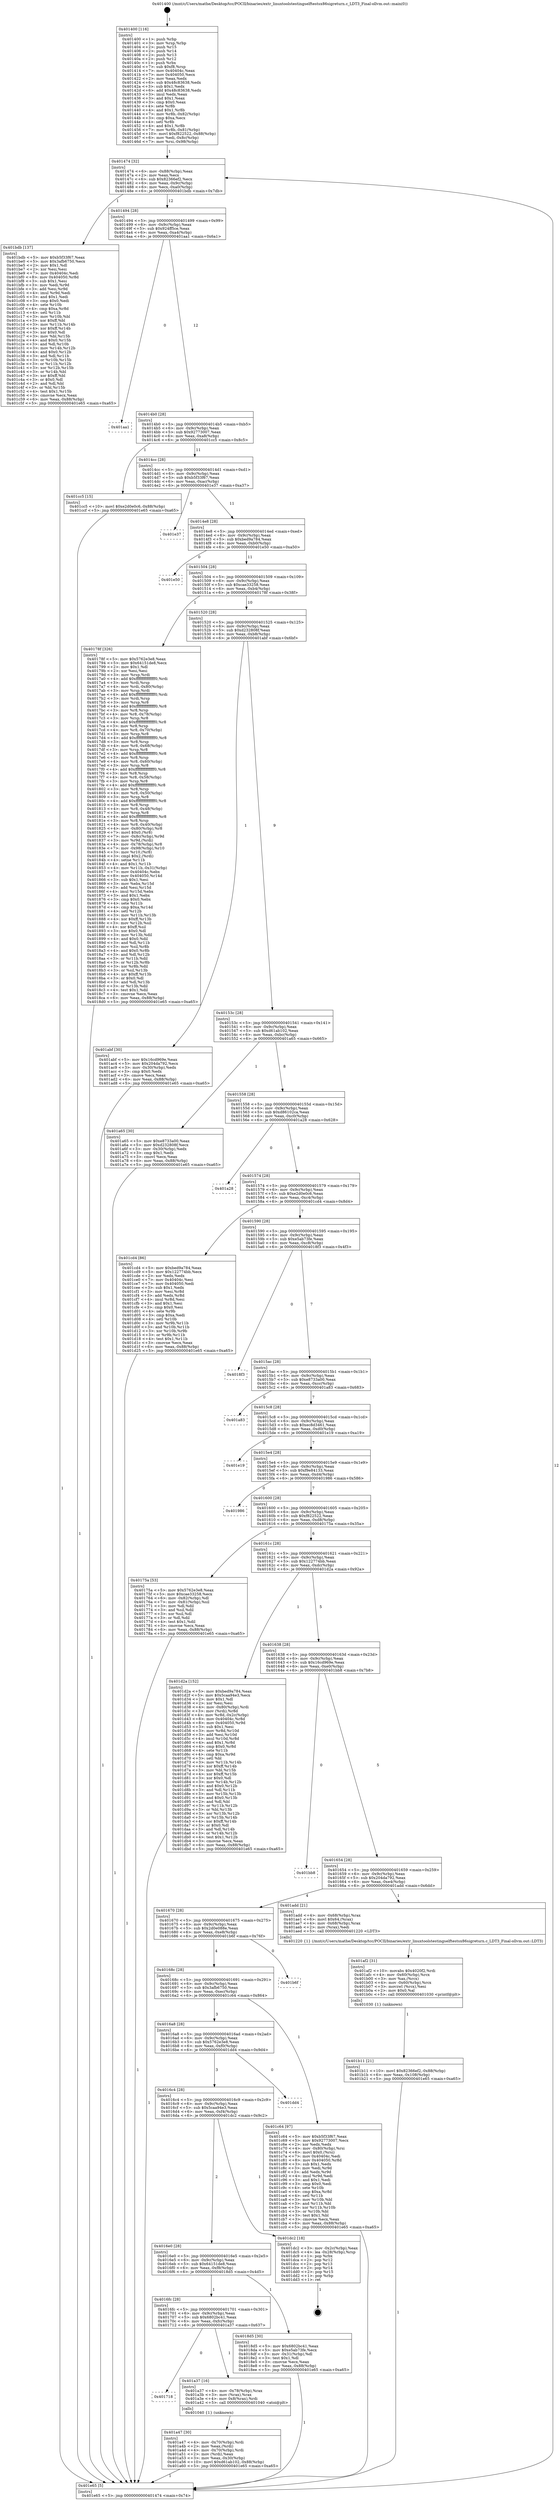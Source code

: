 digraph "0x401400" {
  label = "0x401400 (/mnt/c/Users/mathe/Desktop/tcc/POCII/binaries/extr_linuxtoolstestingselftestsx86sigreturn.c_LDT3_Final-ollvm.out::main(0))"
  labelloc = "t"
  node[shape=record]

  Entry [label="",width=0.3,height=0.3,shape=circle,fillcolor=black,style=filled]
  "0x401474" [label="{
     0x401474 [32]\l
     | [instrs]\l
     &nbsp;&nbsp;0x401474 \<+6\>: mov -0x88(%rbp),%eax\l
     &nbsp;&nbsp;0x40147a \<+2\>: mov %eax,%ecx\l
     &nbsp;&nbsp;0x40147c \<+6\>: sub $0x82366ef2,%ecx\l
     &nbsp;&nbsp;0x401482 \<+6\>: mov %eax,-0x9c(%rbp)\l
     &nbsp;&nbsp;0x401488 \<+6\>: mov %ecx,-0xa0(%rbp)\l
     &nbsp;&nbsp;0x40148e \<+6\>: je 0000000000401bdb \<main+0x7db\>\l
  }"]
  "0x401bdb" [label="{
     0x401bdb [137]\l
     | [instrs]\l
     &nbsp;&nbsp;0x401bdb \<+5\>: mov $0xb5f33f67,%eax\l
     &nbsp;&nbsp;0x401be0 \<+5\>: mov $0x3afb6750,%ecx\l
     &nbsp;&nbsp;0x401be5 \<+2\>: mov $0x1,%dl\l
     &nbsp;&nbsp;0x401be7 \<+2\>: xor %esi,%esi\l
     &nbsp;&nbsp;0x401be9 \<+7\>: mov 0x40404c,%edi\l
     &nbsp;&nbsp;0x401bf0 \<+8\>: mov 0x404050,%r8d\l
     &nbsp;&nbsp;0x401bf8 \<+3\>: sub $0x1,%esi\l
     &nbsp;&nbsp;0x401bfb \<+3\>: mov %edi,%r9d\l
     &nbsp;&nbsp;0x401bfe \<+3\>: add %esi,%r9d\l
     &nbsp;&nbsp;0x401c01 \<+4\>: imul %r9d,%edi\l
     &nbsp;&nbsp;0x401c05 \<+3\>: and $0x1,%edi\l
     &nbsp;&nbsp;0x401c08 \<+3\>: cmp $0x0,%edi\l
     &nbsp;&nbsp;0x401c0b \<+4\>: sete %r10b\l
     &nbsp;&nbsp;0x401c0f \<+4\>: cmp $0xa,%r8d\l
     &nbsp;&nbsp;0x401c13 \<+4\>: setl %r11b\l
     &nbsp;&nbsp;0x401c17 \<+3\>: mov %r10b,%bl\l
     &nbsp;&nbsp;0x401c1a \<+3\>: xor $0xff,%bl\l
     &nbsp;&nbsp;0x401c1d \<+3\>: mov %r11b,%r14b\l
     &nbsp;&nbsp;0x401c20 \<+4\>: xor $0xff,%r14b\l
     &nbsp;&nbsp;0x401c24 \<+3\>: xor $0x0,%dl\l
     &nbsp;&nbsp;0x401c27 \<+3\>: mov %bl,%r15b\l
     &nbsp;&nbsp;0x401c2a \<+4\>: and $0x0,%r15b\l
     &nbsp;&nbsp;0x401c2e \<+3\>: and %dl,%r10b\l
     &nbsp;&nbsp;0x401c31 \<+3\>: mov %r14b,%r12b\l
     &nbsp;&nbsp;0x401c34 \<+4\>: and $0x0,%r12b\l
     &nbsp;&nbsp;0x401c38 \<+3\>: and %dl,%r11b\l
     &nbsp;&nbsp;0x401c3b \<+3\>: or %r10b,%r15b\l
     &nbsp;&nbsp;0x401c3e \<+3\>: or %r11b,%r12b\l
     &nbsp;&nbsp;0x401c41 \<+3\>: xor %r12b,%r15b\l
     &nbsp;&nbsp;0x401c44 \<+3\>: or %r14b,%bl\l
     &nbsp;&nbsp;0x401c47 \<+3\>: xor $0xff,%bl\l
     &nbsp;&nbsp;0x401c4a \<+3\>: or $0x0,%dl\l
     &nbsp;&nbsp;0x401c4d \<+2\>: and %dl,%bl\l
     &nbsp;&nbsp;0x401c4f \<+3\>: or %bl,%r15b\l
     &nbsp;&nbsp;0x401c52 \<+4\>: test $0x1,%r15b\l
     &nbsp;&nbsp;0x401c56 \<+3\>: cmovne %ecx,%eax\l
     &nbsp;&nbsp;0x401c59 \<+6\>: mov %eax,-0x88(%rbp)\l
     &nbsp;&nbsp;0x401c5f \<+5\>: jmp 0000000000401e65 \<main+0xa65\>\l
  }"]
  "0x401494" [label="{
     0x401494 [28]\l
     | [instrs]\l
     &nbsp;&nbsp;0x401494 \<+5\>: jmp 0000000000401499 \<main+0x99\>\l
     &nbsp;&nbsp;0x401499 \<+6\>: mov -0x9c(%rbp),%eax\l
     &nbsp;&nbsp;0x40149f \<+5\>: sub $0x924ff5ce,%eax\l
     &nbsp;&nbsp;0x4014a4 \<+6\>: mov %eax,-0xa4(%rbp)\l
     &nbsp;&nbsp;0x4014aa \<+6\>: je 0000000000401aa1 \<main+0x6a1\>\l
  }"]
  Exit [label="",width=0.3,height=0.3,shape=circle,fillcolor=black,style=filled,peripheries=2]
  "0x401aa1" [label="{
     0x401aa1\l
  }", style=dashed]
  "0x4014b0" [label="{
     0x4014b0 [28]\l
     | [instrs]\l
     &nbsp;&nbsp;0x4014b0 \<+5\>: jmp 00000000004014b5 \<main+0xb5\>\l
     &nbsp;&nbsp;0x4014b5 \<+6\>: mov -0x9c(%rbp),%eax\l
     &nbsp;&nbsp;0x4014bb \<+5\>: sub $0x92773007,%eax\l
     &nbsp;&nbsp;0x4014c0 \<+6\>: mov %eax,-0xa8(%rbp)\l
     &nbsp;&nbsp;0x4014c6 \<+6\>: je 0000000000401cc5 \<main+0x8c5\>\l
  }"]
  "0x401b11" [label="{
     0x401b11 [21]\l
     | [instrs]\l
     &nbsp;&nbsp;0x401b11 \<+10\>: movl $0x82366ef2,-0x88(%rbp)\l
     &nbsp;&nbsp;0x401b1b \<+6\>: mov %eax,-0x108(%rbp)\l
     &nbsp;&nbsp;0x401b21 \<+5\>: jmp 0000000000401e65 \<main+0xa65\>\l
  }"]
  "0x401cc5" [label="{
     0x401cc5 [15]\l
     | [instrs]\l
     &nbsp;&nbsp;0x401cc5 \<+10\>: movl $0xe2d0e0c6,-0x88(%rbp)\l
     &nbsp;&nbsp;0x401ccf \<+5\>: jmp 0000000000401e65 \<main+0xa65\>\l
  }"]
  "0x4014cc" [label="{
     0x4014cc [28]\l
     | [instrs]\l
     &nbsp;&nbsp;0x4014cc \<+5\>: jmp 00000000004014d1 \<main+0xd1\>\l
     &nbsp;&nbsp;0x4014d1 \<+6\>: mov -0x9c(%rbp),%eax\l
     &nbsp;&nbsp;0x4014d7 \<+5\>: sub $0xb5f33f67,%eax\l
     &nbsp;&nbsp;0x4014dc \<+6\>: mov %eax,-0xac(%rbp)\l
     &nbsp;&nbsp;0x4014e2 \<+6\>: je 0000000000401e37 \<main+0xa37\>\l
  }"]
  "0x401af2" [label="{
     0x401af2 [31]\l
     | [instrs]\l
     &nbsp;&nbsp;0x401af2 \<+10\>: movabs $0x4020f2,%rdi\l
     &nbsp;&nbsp;0x401afc \<+4\>: mov -0x60(%rbp),%rcx\l
     &nbsp;&nbsp;0x401b00 \<+3\>: mov %ax,(%rcx)\l
     &nbsp;&nbsp;0x401b03 \<+4\>: mov -0x60(%rbp),%rcx\l
     &nbsp;&nbsp;0x401b07 \<+3\>: movzwl (%rcx),%esi\l
     &nbsp;&nbsp;0x401b0a \<+2\>: mov $0x0,%al\l
     &nbsp;&nbsp;0x401b0c \<+5\>: call 0000000000401030 \<printf@plt\>\l
     | [calls]\l
     &nbsp;&nbsp;0x401030 \{1\} (unknown)\l
  }"]
  "0x401e37" [label="{
     0x401e37\l
  }", style=dashed]
  "0x4014e8" [label="{
     0x4014e8 [28]\l
     | [instrs]\l
     &nbsp;&nbsp;0x4014e8 \<+5\>: jmp 00000000004014ed \<main+0xed\>\l
     &nbsp;&nbsp;0x4014ed \<+6\>: mov -0x9c(%rbp),%eax\l
     &nbsp;&nbsp;0x4014f3 \<+5\>: sub $0xbed9a784,%eax\l
     &nbsp;&nbsp;0x4014f8 \<+6\>: mov %eax,-0xb0(%rbp)\l
     &nbsp;&nbsp;0x4014fe \<+6\>: je 0000000000401e50 \<main+0xa50\>\l
  }"]
  "0x401a47" [label="{
     0x401a47 [30]\l
     | [instrs]\l
     &nbsp;&nbsp;0x401a47 \<+4\>: mov -0x70(%rbp),%rdi\l
     &nbsp;&nbsp;0x401a4b \<+2\>: mov %eax,(%rdi)\l
     &nbsp;&nbsp;0x401a4d \<+4\>: mov -0x70(%rbp),%rdi\l
     &nbsp;&nbsp;0x401a51 \<+2\>: mov (%rdi),%eax\l
     &nbsp;&nbsp;0x401a53 \<+3\>: mov %eax,-0x30(%rbp)\l
     &nbsp;&nbsp;0x401a56 \<+10\>: movl $0xd61ab102,-0x88(%rbp)\l
     &nbsp;&nbsp;0x401a60 \<+5\>: jmp 0000000000401e65 \<main+0xa65\>\l
  }"]
  "0x401e50" [label="{
     0x401e50\l
  }", style=dashed]
  "0x401504" [label="{
     0x401504 [28]\l
     | [instrs]\l
     &nbsp;&nbsp;0x401504 \<+5\>: jmp 0000000000401509 \<main+0x109\>\l
     &nbsp;&nbsp;0x401509 \<+6\>: mov -0x9c(%rbp),%eax\l
     &nbsp;&nbsp;0x40150f \<+5\>: sub $0xcae33258,%eax\l
     &nbsp;&nbsp;0x401514 \<+6\>: mov %eax,-0xb4(%rbp)\l
     &nbsp;&nbsp;0x40151a \<+6\>: je 000000000040178f \<main+0x38f\>\l
  }"]
  "0x401718" [label="{
     0x401718\l
  }", style=dashed]
  "0x40178f" [label="{
     0x40178f [326]\l
     | [instrs]\l
     &nbsp;&nbsp;0x40178f \<+5\>: mov $0x5762e3e8,%eax\l
     &nbsp;&nbsp;0x401794 \<+5\>: mov $0x64151de8,%ecx\l
     &nbsp;&nbsp;0x401799 \<+2\>: mov $0x1,%dl\l
     &nbsp;&nbsp;0x40179b \<+2\>: xor %esi,%esi\l
     &nbsp;&nbsp;0x40179d \<+3\>: mov %rsp,%rdi\l
     &nbsp;&nbsp;0x4017a0 \<+4\>: add $0xfffffffffffffff0,%rdi\l
     &nbsp;&nbsp;0x4017a4 \<+3\>: mov %rdi,%rsp\l
     &nbsp;&nbsp;0x4017a7 \<+4\>: mov %rdi,-0x80(%rbp)\l
     &nbsp;&nbsp;0x4017ab \<+3\>: mov %rsp,%rdi\l
     &nbsp;&nbsp;0x4017ae \<+4\>: add $0xfffffffffffffff0,%rdi\l
     &nbsp;&nbsp;0x4017b2 \<+3\>: mov %rdi,%rsp\l
     &nbsp;&nbsp;0x4017b5 \<+3\>: mov %rsp,%r8\l
     &nbsp;&nbsp;0x4017b8 \<+4\>: add $0xfffffffffffffff0,%r8\l
     &nbsp;&nbsp;0x4017bc \<+3\>: mov %r8,%rsp\l
     &nbsp;&nbsp;0x4017bf \<+4\>: mov %r8,-0x78(%rbp)\l
     &nbsp;&nbsp;0x4017c3 \<+3\>: mov %rsp,%r8\l
     &nbsp;&nbsp;0x4017c6 \<+4\>: add $0xfffffffffffffff0,%r8\l
     &nbsp;&nbsp;0x4017ca \<+3\>: mov %r8,%rsp\l
     &nbsp;&nbsp;0x4017cd \<+4\>: mov %r8,-0x70(%rbp)\l
     &nbsp;&nbsp;0x4017d1 \<+3\>: mov %rsp,%r8\l
     &nbsp;&nbsp;0x4017d4 \<+4\>: add $0xfffffffffffffff0,%r8\l
     &nbsp;&nbsp;0x4017d8 \<+3\>: mov %r8,%rsp\l
     &nbsp;&nbsp;0x4017db \<+4\>: mov %r8,-0x68(%rbp)\l
     &nbsp;&nbsp;0x4017df \<+3\>: mov %rsp,%r8\l
     &nbsp;&nbsp;0x4017e2 \<+4\>: add $0xfffffffffffffff0,%r8\l
     &nbsp;&nbsp;0x4017e6 \<+3\>: mov %r8,%rsp\l
     &nbsp;&nbsp;0x4017e9 \<+4\>: mov %r8,-0x60(%rbp)\l
     &nbsp;&nbsp;0x4017ed \<+3\>: mov %rsp,%r8\l
     &nbsp;&nbsp;0x4017f0 \<+4\>: add $0xfffffffffffffff0,%r8\l
     &nbsp;&nbsp;0x4017f4 \<+3\>: mov %r8,%rsp\l
     &nbsp;&nbsp;0x4017f7 \<+4\>: mov %r8,-0x58(%rbp)\l
     &nbsp;&nbsp;0x4017fb \<+3\>: mov %rsp,%r8\l
     &nbsp;&nbsp;0x4017fe \<+4\>: add $0xfffffffffffffff0,%r8\l
     &nbsp;&nbsp;0x401802 \<+3\>: mov %r8,%rsp\l
     &nbsp;&nbsp;0x401805 \<+4\>: mov %r8,-0x50(%rbp)\l
     &nbsp;&nbsp;0x401809 \<+3\>: mov %rsp,%r8\l
     &nbsp;&nbsp;0x40180c \<+4\>: add $0xfffffffffffffff0,%r8\l
     &nbsp;&nbsp;0x401810 \<+3\>: mov %r8,%rsp\l
     &nbsp;&nbsp;0x401813 \<+4\>: mov %r8,-0x48(%rbp)\l
     &nbsp;&nbsp;0x401817 \<+3\>: mov %rsp,%r8\l
     &nbsp;&nbsp;0x40181a \<+4\>: add $0xfffffffffffffff0,%r8\l
     &nbsp;&nbsp;0x40181e \<+3\>: mov %r8,%rsp\l
     &nbsp;&nbsp;0x401821 \<+4\>: mov %r8,-0x40(%rbp)\l
     &nbsp;&nbsp;0x401825 \<+4\>: mov -0x80(%rbp),%r8\l
     &nbsp;&nbsp;0x401829 \<+7\>: movl $0x0,(%r8)\l
     &nbsp;&nbsp;0x401830 \<+7\>: mov -0x8c(%rbp),%r9d\l
     &nbsp;&nbsp;0x401837 \<+3\>: mov %r9d,(%rdi)\l
     &nbsp;&nbsp;0x40183a \<+4\>: mov -0x78(%rbp),%r8\l
     &nbsp;&nbsp;0x40183e \<+7\>: mov -0x98(%rbp),%r10\l
     &nbsp;&nbsp;0x401845 \<+3\>: mov %r10,(%r8)\l
     &nbsp;&nbsp;0x401848 \<+3\>: cmpl $0x2,(%rdi)\l
     &nbsp;&nbsp;0x40184b \<+4\>: setne %r11b\l
     &nbsp;&nbsp;0x40184f \<+4\>: and $0x1,%r11b\l
     &nbsp;&nbsp;0x401853 \<+4\>: mov %r11b,-0x31(%rbp)\l
     &nbsp;&nbsp;0x401857 \<+7\>: mov 0x40404c,%ebx\l
     &nbsp;&nbsp;0x40185e \<+8\>: mov 0x404050,%r14d\l
     &nbsp;&nbsp;0x401866 \<+3\>: sub $0x1,%esi\l
     &nbsp;&nbsp;0x401869 \<+3\>: mov %ebx,%r15d\l
     &nbsp;&nbsp;0x40186c \<+3\>: add %esi,%r15d\l
     &nbsp;&nbsp;0x40186f \<+4\>: imul %r15d,%ebx\l
     &nbsp;&nbsp;0x401873 \<+3\>: and $0x1,%ebx\l
     &nbsp;&nbsp;0x401876 \<+3\>: cmp $0x0,%ebx\l
     &nbsp;&nbsp;0x401879 \<+4\>: sete %r11b\l
     &nbsp;&nbsp;0x40187d \<+4\>: cmp $0xa,%r14d\l
     &nbsp;&nbsp;0x401881 \<+4\>: setl %r12b\l
     &nbsp;&nbsp;0x401885 \<+3\>: mov %r11b,%r13b\l
     &nbsp;&nbsp;0x401888 \<+4\>: xor $0xff,%r13b\l
     &nbsp;&nbsp;0x40188c \<+3\>: mov %r12b,%sil\l
     &nbsp;&nbsp;0x40188f \<+4\>: xor $0xff,%sil\l
     &nbsp;&nbsp;0x401893 \<+3\>: xor $0x0,%dl\l
     &nbsp;&nbsp;0x401896 \<+3\>: mov %r13b,%dil\l
     &nbsp;&nbsp;0x401899 \<+4\>: and $0x0,%dil\l
     &nbsp;&nbsp;0x40189d \<+3\>: and %dl,%r11b\l
     &nbsp;&nbsp;0x4018a0 \<+3\>: mov %sil,%r8b\l
     &nbsp;&nbsp;0x4018a3 \<+4\>: and $0x0,%r8b\l
     &nbsp;&nbsp;0x4018a7 \<+3\>: and %dl,%r12b\l
     &nbsp;&nbsp;0x4018aa \<+3\>: or %r11b,%dil\l
     &nbsp;&nbsp;0x4018ad \<+3\>: or %r12b,%r8b\l
     &nbsp;&nbsp;0x4018b0 \<+3\>: xor %r8b,%dil\l
     &nbsp;&nbsp;0x4018b3 \<+3\>: or %sil,%r13b\l
     &nbsp;&nbsp;0x4018b6 \<+4\>: xor $0xff,%r13b\l
     &nbsp;&nbsp;0x4018ba \<+3\>: or $0x0,%dl\l
     &nbsp;&nbsp;0x4018bd \<+3\>: and %dl,%r13b\l
     &nbsp;&nbsp;0x4018c0 \<+3\>: or %r13b,%dil\l
     &nbsp;&nbsp;0x4018c3 \<+4\>: test $0x1,%dil\l
     &nbsp;&nbsp;0x4018c7 \<+3\>: cmovne %ecx,%eax\l
     &nbsp;&nbsp;0x4018ca \<+6\>: mov %eax,-0x88(%rbp)\l
     &nbsp;&nbsp;0x4018d0 \<+5\>: jmp 0000000000401e65 \<main+0xa65\>\l
  }"]
  "0x401520" [label="{
     0x401520 [28]\l
     | [instrs]\l
     &nbsp;&nbsp;0x401520 \<+5\>: jmp 0000000000401525 \<main+0x125\>\l
     &nbsp;&nbsp;0x401525 \<+6\>: mov -0x9c(%rbp),%eax\l
     &nbsp;&nbsp;0x40152b \<+5\>: sub $0xd232808f,%eax\l
     &nbsp;&nbsp;0x401530 \<+6\>: mov %eax,-0xb8(%rbp)\l
     &nbsp;&nbsp;0x401536 \<+6\>: je 0000000000401abf \<main+0x6bf\>\l
  }"]
  "0x401a37" [label="{
     0x401a37 [16]\l
     | [instrs]\l
     &nbsp;&nbsp;0x401a37 \<+4\>: mov -0x78(%rbp),%rax\l
     &nbsp;&nbsp;0x401a3b \<+3\>: mov (%rax),%rax\l
     &nbsp;&nbsp;0x401a3e \<+4\>: mov 0x8(%rax),%rdi\l
     &nbsp;&nbsp;0x401a42 \<+5\>: call 0000000000401040 \<atoi@plt\>\l
     | [calls]\l
     &nbsp;&nbsp;0x401040 \{1\} (unknown)\l
  }"]
  "0x401abf" [label="{
     0x401abf [30]\l
     | [instrs]\l
     &nbsp;&nbsp;0x401abf \<+5\>: mov $0x16cd969e,%eax\l
     &nbsp;&nbsp;0x401ac4 \<+5\>: mov $0x204da792,%ecx\l
     &nbsp;&nbsp;0x401ac9 \<+3\>: mov -0x30(%rbp),%edx\l
     &nbsp;&nbsp;0x401acc \<+3\>: cmp $0x0,%edx\l
     &nbsp;&nbsp;0x401acf \<+3\>: cmove %ecx,%eax\l
     &nbsp;&nbsp;0x401ad2 \<+6\>: mov %eax,-0x88(%rbp)\l
     &nbsp;&nbsp;0x401ad8 \<+5\>: jmp 0000000000401e65 \<main+0xa65\>\l
  }"]
  "0x40153c" [label="{
     0x40153c [28]\l
     | [instrs]\l
     &nbsp;&nbsp;0x40153c \<+5\>: jmp 0000000000401541 \<main+0x141\>\l
     &nbsp;&nbsp;0x401541 \<+6\>: mov -0x9c(%rbp),%eax\l
     &nbsp;&nbsp;0x401547 \<+5\>: sub $0xd61ab102,%eax\l
     &nbsp;&nbsp;0x40154c \<+6\>: mov %eax,-0xbc(%rbp)\l
     &nbsp;&nbsp;0x401552 \<+6\>: je 0000000000401a65 \<main+0x665\>\l
  }"]
  "0x4016fc" [label="{
     0x4016fc [28]\l
     | [instrs]\l
     &nbsp;&nbsp;0x4016fc \<+5\>: jmp 0000000000401701 \<main+0x301\>\l
     &nbsp;&nbsp;0x401701 \<+6\>: mov -0x9c(%rbp),%eax\l
     &nbsp;&nbsp;0x401707 \<+5\>: sub $0x6802bc41,%eax\l
     &nbsp;&nbsp;0x40170c \<+6\>: mov %eax,-0xfc(%rbp)\l
     &nbsp;&nbsp;0x401712 \<+6\>: je 0000000000401a37 \<main+0x637\>\l
  }"]
  "0x401a65" [label="{
     0x401a65 [30]\l
     | [instrs]\l
     &nbsp;&nbsp;0x401a65 \<+5\>: mov $0xe8733a00,%eax\l
     &nbsp;&nbsp;0x401a6a \<+5\>: mov $0xd232808f,%ecx\l
     &nbsp;&nbsp;0x401a6f \<+3\>: mov -0x30(%rbp),%edx\l
     &nbsp;&nbsp;0x401a72 \<+3\>: cmp $0x1,%edx\l
     &nbsp;&nbsp;0x401a75 \<+3\>: cmovl %ecx,%eax\l
     &nbsp;&nbsp;0x401a78 \<+6\>: mov %eax,-0x88(%rbp)\l
     &nbsp;&nbsp;0x401a7e \<+5\>: jmp 0000000000401e65 \<main+0xa65\>\l
  }"]
  "0x401558" [label="{
     0x401558 [28]\l
     | [instrs]\l
     &nbsp;&nbsp;0x401558 \<+5\>: jmp 000000000040155d \<main+0x15d\>\l
     &nbsp;&nbsp;0x40155d \<+6\>: mov -0x9c(%rbp),%eax\l
     &nbsp;&nbsp;0x401563 \<+5\>: sub $0xd86102ca,%eax\l
     &nbsp;&nbsp;0x401568 \<+6\>: mov %eax,-0xc0(%rbp)\l
     &nbsp;&nbsp;0x40156e \<+6\>: je 0000000000401a28 \<main+0x628\>\l
  }"]
  "0x4018d5" [label="{
     0x4018d5 [30]\l
     | [instrs]\l
     &nbsp;&nbsp;0x4018d5 \<+5\>: mov $0x6802bc41,%eax\l
     &nbsp;&nbsp;0x4018da \<+5\>: mov $0xe5ab73fe,%ecx\l
     &nbsp;&nbsp;0x4018df \<+3\>: mov -0x31(%rbp),%dl\l
     &nbsp;&nbsp;0x4018e2 \<+3\>: test $0x1,%dl\l
     &nbsp;&nbsp;0x4018e5 \<+3\>: cmovne %ecx,%eax\l
     &nbsp;&nbsp;0x4018e8 \<+6\>: mov %eax,-0x88(%rbp)\l
     &nbsp;&nbsp;0x4018ee \<+5\>: jmp 0000000000401e65 \<main+0xa65\>\l
  }"]
  "0x401a28" [label="{
     0x401a28\l
  }", style=dashed]
  "0x401574" [label="{
     0x401574 [28]\l
     | [instrs]\l
     &nbsp;&nbsp;0x401574 \<+5\>: jmp 0000000000401579 \<main+0x179\>\l
     &nbsp;&nbsp;0x401579 \<+6\>: mov -0x9c(%rbp),%eax\l
     &nbsp;&nbsp;0x40157f \<+5\>: sub $0xe2d0e0c6,%eax\l
     &nbsp;&nbsp;0x401584 \<+6\>: mov %eax,-0xc4(%rbp)\l
     &nbsp;&nbsp;0x40158a \<+6\>: je 0000000000401cd4 \<main+0x8d4\>\l
  }"]
  "0x4016e0" [label="{
     0x4016e0 [28]\l
     | [instrs]\l
     &nbsp;&nbsp;0x4016e0 \<+5\>: jmp 00000000004016e5 \<main+0x2e5\>\l
     &nbsp;&nbsp;0x4016e5 \<+6\>: mov -0x9c(%rbp),%eax\l
     &nbsp;&nbsp;0x4016eb \<+5\>: sub $0x64151de8,%eax\l
     &nbsp;&nbsp;0x4016f0 \<+6\>: mov %eax,-0xf8(%rbp)\l
     &nbsp;&nbsp;0x4016f6 \<+6\>: je 00000000004018d5 \<main+0x4d5\>\l
  }"]
  "0x401cd4" [label="{
     0x401cd4 [86]\l
     | [instrs]\l
     &nbsp;&nbsp;0x401cd4 \<+5\>: mov $0xbed9a784,%eax\l
     &nbsp;&nbsp;0x401cd9 \<+5\>: mov $0x122774bb,%ecx\l
     &nbsp;&nbsp;0x401cde \<+2\>: xor %edx,%edx\l
     &nbsp;&nbsp;0x401ce0 \<+7\>: mov 0x40404c,%esi\l
     &nbsp;&nbsp;0x401ce7 \<+7\>: mov 0x404050,%edi\l
     &nbsp;&nbsp;0x401cee \<+3\>: sub $0x1,%edx\l
     &nbsp;&nbsp;0x401cf1 \<+3\>: mov %esi,%r8d\l
     &nbsp;&nbsp;0x401cf4 \<+3\>: add %edx,%r8d\l
     &nbsp;&nbsp;0x401cf7 \<+4\>: imul %r8d,%esi\l
     &nbsp;&nbsp;0x401cfb \<+3\>: and $0x1,%esi\l
     &nbsp;&nbsp;0x401cfe \<+3\>: cmp $0x0,%esi\l
     &nbsp;&nbsp;0x401d01 \<+4\>: sete %r9b\l
     &nbsp;&nbsp;0x401d05 \<+3\>: cmp $0xa,%edi\l
     &nbsp;&nbsp;0x401d08 \<+4\>: setl %r10b\l
     &nbsp;&nbsp;0x401d0c \<+3\>: mov %r9b,%r11b\l
     &nbsp;&nbsp;0x401d0f \<+3\>: and %r10b,%r11b\l
     &nbsp;&nbsp;0x401d12 \<+3\>: xor %r10b,%r9b\l
     &nbsp;&nbsp;0x401d15 \<+3\>: or %r9b,%r11b\l
     &nbsp;&nbsp;0x401d18 \<+4\>: test $0x1,%r11b\l
     &nbsp;&nbsp;0x401d1c \<+3\>: cmovne %ecx,%eax\l
     &nbsp;&nbsp;0x401d1f \<+6\>: mov %eax,-0x88(%rbp)\l
     &nbsp;&nbsp;0x401d25 \<+5\>: jmp 0000000000401e65 \<main+0xa65\>\l
  }"]
  "0x401590" [label="{
     0x401590 [28]\l
     | [instrs]\l
     &nbsp;&nbsp;0x401590 \<+5\>: jmp 0000000000401595 \<main+0x195\>\l
     &nbsp;&nbsp;0x401595 \<+6\>: mov -0x9c(%rbp),%eax\l
     &nbsp;&nbsp;0x40159b \<+5\>: sub $0xe5ab73fe,%eax\l
     &nbsp;&nbsp;0x4015a0 \<+6\>: mov %eax,-0xc8(%rbp)\l
     &nbsp;&nbsp;0x4015a6 \<+6\>: je 00000000004018f3 \<main+0x4f3\>\l
  }"]
  "0x401dc2" [label="{
     0x401dc2 [18]\l
     | [instrs]\l
     &nbsp;&nbsp;0x401dc2 \<+3\>: mov -0x2c(%rbp),%eax\l
     &nbsp;&nbsp;0x401dc5 \<+4\>: lea -0x28(%rbp),%rsp\l
     &nbsp;&nbsp;0x401dc9 \<+1\>: pop %rbx\l
     &nbsp;&nbsp;0x401dca \<+2\>: pop %r12\l
     &nbsp;&nbsp;0x401dcc \<+2\>: pop %r13\l
     &nbsp;&nbsp;0x401dce \<+2\>: pop %r14\l
     &nbsp;&nbsp;0x401dd0 \<+2\>: pop %r15\l
     &nbsp;&nbsp;0x401dd2 \<+1\>: pop %rbp\l
     &nbsp;&nbsp;0x401dd3 \<+1\>: ret\l
  }"]
  "0x4018f3" [label="{
     0x4018f3\l
  }", style=dashed]
  "0x4015ac" [label="{
     0x4015ac [28]\l
     | [instrs]\l
     &nbsp;&nbsp;0x4015ac \<+5\>: jmp 00000000004015b1 \<main+0x1b1\>\l
     &nbsp;&nbsp;0x4015b1 \<+6\>: mov -0x9c(%rbp),%eax\l
     &nbsp;&nbsp;0x4015b7 \<+5\>: sub $0xe8733a00,%eax\l
     &nbsp;&nbsp;0x4015bc \<+6\>: mov %eax,-0xcc(%rbp)\l
     &nbsp;&nbsp;0x4015c2 \<+6\>: je 0000000000401a83 \<main+0x683\>\l
  }"]
  "0x4016c4" [label="{
     0x4016c4 [28]\l
     | [instrs]\l
     &nbsp;&nbsp;0x4016c4 \<+5\>: jmp 00000000004016c9 \<main+0x2c9\>\l
     &nbsp;&nbsp;0x4016c9 \<+6\>: mov -0x9c(%rbp),%eax\l
     &nbsp;&nbsp;0x4016cf \<+5\>: sub $0x5caa94e3,%eax\l
     &nbsp;&nbsp;0x4016d4 \<+6\>: mov %eax,-0xf4(%rbp)\l
     &nbsp;&nbsp;0x4016da \<+6\>: je 0000000000401dc2 \<main+0x9c2\>\l
  }"]
  "0x401a83" [label="{
     0x401a83\l
  }", style=dashed]
  "0x4015c8" [label="{
     0x4015c8 [28]\l
     | [instrs]\l
     &nbsp;&nbsp;0x4015c8 \<+5\>: jmp 00000000004015cd \<main+0x1cd\>\l
     &nbsp;&nbsp;0x4015cd \<+6\>: mov -0x9c(%rbp),%eax\l
     &nbsp;&nbsp;0x4015d3 \<+5\>: sub $0xec8d3461,%eax\l
     &nbsp;&nbsp;0x4015d8 \<+6\>: mov %eax,-0xd0(%rbp)\l
     &nbsp;&nbsp;0x4015de \<+6\>: je 0000000000401e19 \<main+0xa19\>\l
  }"]
  "0x401dd4" [label="{
     0x401dd4\l
  }", style=dashed]
  "0x401e19" [label="{
     0x401e19\l
  }", style=dashed]
  "0x4015e4" [label="{
     0x4015e4 [28]\l
     | [instrs]\l
     &nbsp;&nbsp;0x4015e4 \<+5\>: jmp 00000000004015e9 \<main+0x1e9\>\l
     &nbsp;&nbsp;0x4015e9 \<+6\>: mov -0x9c(%rbp),%eax\l
     &nbsp;&nbsp;0x4015ef \<+5\>: sub $0xf9e84133,%eax\l
     &nbsp;&nbsp;0x4015f4 \<+6\>: mov %eax,-0xd4(%rbp)\l
     &nbsp;&nbsp;0x4015fa \<+6\>: je 0000000000401986 \<main+0x586\>\l
  }"]
  "0x4016a8" [label="{
     0x4016a8 [28]\l
     | [instrs]\l
     &nbsp;&nbsp;0x4016a8 \<+5\>: jmp 00000000004016ad \<main+0x2ad\>\l
     &nbsp;&nbsp;0x4016ad \<+6\>: mov -0x9c(%rbp),%eax\l
     &nbsp;&nbsp;0x4016b3 \<+5\>: sub $0x5762e3e8,%eax\l
     &nbsp;&nbsp;0x4016b8 \<+6\>: mov %eax,-0xf0(%rbp)\l
     &nbsp;&nbsp;0x4016be \<+6\>: je 0000000000401dd4 \<main+0x9d4\>\l
  }"]
  "0x401986" [label="{
     0x401986\l
  }", style=dashed]
  "0x401600" [label="{
     0x401600 [28]\l
     | [instrs]\l
     &nbsp;&nbsp;0x401600 \<+5\>: jmp 0000000000401605 \<main+0x205\>\l
     &nbsp;&nbsp;0x401605 \<+6\>: mov -0x9c(%rbp),%eax\l
     &nbsp;&nbsp;0x40160b \<+5\>: sub $0xf822522,%eax\l
     &nbsp;&nbsp;0x401610 \<+6\>: mov %eax,-0xd8(%rbp)\l
     &nbsp;&nbsp;0x401616 \<+6\>: je 000000000040175a \<main+0x35a\>\l
  }"]
  "0x401c64" [label="{
     0x401c64 [97]\l
     | [instrs]\l
     &nbsp;&nbsp;0x401c64 \<+5\>: mov $0xb5f33f67,%eax\l
     &nbsp;&nbsp;0x401c69 \<+5\>: mov $0x92773007,%ecx\l
     &nbsp;&nbsp;0x401c6e \<+2\>: xor %edx,%edx\l
     &nbsp;&nbsp;0x401c70 \<+4\>: mov -0x80(%rbp),%rsi\l
     &nbsp;&nbsp;0x401c74 \<+6\>: movl $0x0,(%rsi)\l
     &nbsp;&nbsp;0x401c7a \<+7\>: mov 0x40404c,%edi\l
     &nbsp;&nbsp;0x401c81 \<+8\>: mov 0x404050,%r8d\l
     &nbsp;&nbsp;0x401c89 \<+3\>: sub $0x1,%edx\l
     &nbsp;&nbsp;0x401c8c \<+3\>: mov %edi,%r9d\l
     &nbsp;&nbsp;0x401c8f \<+3\>: add %edx,%r9d\l
     &nbsp;&nbsp;0x401c92 \<+4\>: imul %r9d,%edi\l
     &nbsp;&nbsp;0x401c96 \<+3\>: and $0x1,%edi\l
     &nbsp;&nbsp;0x401c99 \<+3\>: cmp $0x0,%edi\l
     &nbsp;&nbsp;0x401c9c \<+4\>: sete %r10b\l
     &nbsp;&nbsp;0x401ca0 \<+4\>: cmp $0xa,%r8d\l
     &nbsp;&nbsp;0x401ca4 \<+4\>: setl %r11b\l
     &nbsp;&nbsp;0x401ca8 \<+3\>: mov %r10b,%bl\l
     &nbsp;&nbsp;0x401cab \<+3\>: and %r11b,%bl\l
     &nbsp;&nbsp;0x401cae \<+3\>: xor %r11b,%r10b\l
     &nbsp;&nbsp;0x401cb1 \<+3\>: or %r10b,%bl\l
     &nbsp;&nbsp;0x401cb4 \<+3\>: test $0x1,%bl\l
     &nbsp;&nbsp;0x401cb7 \<+3\>: cmovne %ecx,%eax\l
     &nbsp;&nbsp;0x401cba \<+6\>: mov %eax,-0x88(%rbp)\l
     &nbsp;&nbsp;0x401cc0 \<+5\>: jmp 0000000000401e65 \<main+0xa65\>\l
  }"]
  "0x40175a" [label="{
     0x40175a [53]\l
     | [instrs]\l
     &nbsp;&nbsp;0x40175a \<+5\>: mov $0x5762e3e8,%eax\l
     &nbsp;&nbsp;0x40175f \<+5\>: mov $0xcae33258,%ecx\l
     &nbsp;&nbsp;0x401764 \<+6\>: mov -0x82(%rbp),%dl\l
     &nbsp;&nbsp;0x40176a \<+7\>: mov -0x81(%rbp),%sil\l
     &nbsp;&nbsp;0x401771 \<+3\>: mov %dl,%dil\l
     &nbsp;&nbsp;0x401774 \<+3\>: and %sil,%dil\l
     &nbsp;&nbsp;0x401777 \<+3\>: xor %sil,%dl\l
     &nbsp;&nbsp;0x40177a \<+3\>: or %dl,%dil\l
     &nbsp;&nbsp;0x40177d \<+4\>: test $0x1,%dil\l
     &nbsp;&nbsp;0x401781 \<+3\>: cmovne %ecx,%eax\l
     &nbsp;&nbsp;0x401784 \<+6\>: mov %eax,-0x88(%rbp)\l
     &nbsp;&nbsp;0x40178a \<+5\>: jmp 0000000000401e65 \<main+0xa65\>\l
  }"]
  "0x40161c" [label="{
     0x40161c [28]\l
     | [instrs]\l
     &nbsp;&nbsp;0x40161c \<+5\>: jmp 0000000000401621 \<main+0x221\>\l
     &nbsp;&nbsp;0x401621 \<+6\>: mov -0x9c(%rbp),%eax\l
     &nbsp;&nbsp;0x401627 \<+5\>: sub $0x122774bb,%eax\l
     &nbsp;&nbsp;0x40162c \<+6\>: mov %eax,-0xdc(%rbp)\l
     &nbsp;&nbsp;0x401632 \<+6\>: je 0000000000401d2a \<main+0x92a\>\l
  }"]
  "0x401e65" [label="{
     0x401e65 [5]\l
     | [instrs]\l
     &nbsp;&nbsp;0x401e65 \<+5\>: jmp 0000000000401474 \<main+0x74\>\l
  }"]
  "0x401400" [label="{
     0x401400 [116]\l
     | [instrs]\l
     &nbsp;&nbsp;0x401400 \<+1\>: push %rbp\l
     &nbsp;&nbsp;0x401401 \<+3\>: mov %rsp,%rbp\l
     &nbsp;&nbsp;0x401404 \<+2\>: push %r15\l
     &nbsp;&nbsp;0x401406 \<+2\>: push %r14\l
     &nbsp;&nbsp;0x401408 \<+2\>: push %r13\l
     &nbsp;&nbsp;0x40140a \<+2\>: push %r12\l
     &nbsp;&nbsp;0x40140c \<+1\>: push %rbx\l
     &nbsp;&nbsp;0x40140d \<+7\>: sub $0xf8,%rsp\l
     &nbsp;&nbsp;0x401414 \<+7\>: mov 0x40404c,%eax\l
     &nbsp;&nbsp;0x40141b \<+7\>: mov 0x404050,%ecx\l
     &nbsp;&nbsp;0x401422 \<+2\>: mov %eax,%edx\l
     &nbsp;&nbsp;0x401424 \<+6\>: sub $0x48c83638,%edx\l
     &nbsp;&nbsp;0x40142a \<+3\>: sub $0x1,%edx\l
     &nbsp;&nbsp;0x40142d \<+6\>: add $0x48c83638,%edx\l
     &nbsp;&nbsp;0x401433 \<+3\>: imul %edx,%eax\l
     &nbsp;&nbsp;0x401436 \<+3\>: and $0x1,%eax\l
     &nbsp;&nbsp;0x401439 \<+3\>: cmp $0x0,%eax\l
     &nbsp;&nbsp;0x40143c \<+4\>: sete %r8b\l
     &nbsp;&nbsp;0x401440 \<+4\>: and $0x1,%r8b\l
     &nbsp;&nbsp;0x401444 \<+7\>: mov %r8b,-0x82(%rbp)\l
     &nbsp;&nbsp;0x40144b \<+3\>: cmp $0xa,%ecx\l
     &nbsp;&nbsp;0x40144e \<+4\>: setl %r8b\l
     &nbsp;&nbsp;0x401452 \<+4\>: and $0x1,%r8b\l
     &nbsp;&nbsp;0x401456 \<+7\>: mov %r8b,-0x81(%rbp)\l
     &nbsp;&nbsp;0x40145d \<+10\>: movl $0xf822522,-0x88(%rbp)\l
     &nbsp;&nbsp;0x401467 \<+6\>: mov %edi,-0x8c(%rbp)\l
     &nbsp;&nbsp;0x40146d \<+7\>: mov %rsi,-0x98(%rbp)\l
  }"]
  "0x40168c" [label="{
     0x40168c [28]\l
     | [instrs]\l
     &nbsp;&nbsp;0x40168c \<+5\>: jmp 0000000000401691 \<main+0x291\>\l
     &nbsp;&nbsp;0x401691 \<+6\>: mov -0x9c(%rbp),%eax\l
     &nbsp;&nbsp;0x401697 \<+5\>: sub $0x3afb6750,%eax\l
     &nbsp;&nbsp;0x40169c \<+6\>: mov %eax,-0xec(%rbp)\l
     &nbsp;&nbsp;0x4016a2 \<+6\>: je 0000000000401c64 \<main+0x864\>\l
  }"]
  "0x401b6f" [label="{
     0x401b6f\l
  }", style=dashed]
  "0x401d2a" [label="{
     0x401d2a [152]\l
     | [instrs]\l
     &nbsp;&nbsp;0x401d2a \<+5\>: mov $0xbed9a784,%eax\l
     &nbsp;&nbsp;0x401d2f \<+5\>: mov $0x5caa94e3,%ecx\l
     &nbsp;&nbsp;0x401d34 \<+2\>: mov $0x1,%dl\l
     &nbsp;&nbsp;0x401d36 \<+2\>: xor %esi,%esi\l
     &nbsp;&nbsp;0x401d38 \<+4\>: mov -0x80(%rbp),%rdi\l
     &nbsp;&nbsp;0x401d3c \<+3\>: mov (%rdi),%r8d\l
     &nbsp;&nbsp;0x401d3f \<+4\>: mov %r8d,-0x2c(%rbp)\l
     &nbsp;&nbsp;0x401d43 \<+8\>: mov 0x40404c,%r8d\l
     &nbsp;&nbsp;0x401d4b \<+8\>: mov 0x404050,%r9d\l
     &nbsp;&nbsp;0x401d53 \<+3\>: sub $0x1,%esi\l
     &nbsp;&nbsp;0x401d56 \<+3\>: mov %r8d,%r10d\l
     &nbsp;&nbsp;0x401d59 \<+3\>: add %esi,%r10d\l
     &nbsp;&nbsp;0x401d5c \<+4\>: imul %r10d,%r8d\l
     &nbsp;&nbsp;0x401d60 \<+4\>: and $0x1,%r8d\l
     &nbsp;&nbsp;0x401d64 \<+4\>: cmp $0x0,%r8d\l
     &nbsp;&nbsp;0x401d68 \<+4\>: sete %r11b\l
     &nbsp;&nbsp;0x401d6c \<+4\>: cmp $0xa,%r9d\l
     &nbsp;&nbsp;0x401d70 \<+3\>: setl %bl\l
     &nbsp;&nbsp;0x401d73 \<+3\>: mov %r11b,%r14b\l
     &nbsp;&nbsp;0x401d76 \<+4\>: xor $0xff,%r14b\l
     &nbsp;&nbsp;0x401d7a \<+3\>: mov %bl,%r15b\l
     &nbsp;&nbsp;0x401d7d \<+4\>: xor $0xff,%r15b\l
     &nbsp;&nbsp;0x401d81 \<+3\>: xor $0x0,%dl\l
     &nbsp;&nbsp;0x401d84 \<+3\>: mov %r14b,%r12b\l
     &nbsp;&nbsp;0x401d87 \<+4\>: and $0x0,%r12b\l
     &nbsp;&nbsp;0x401d8b \<+3\>: and %dl,%r11b\l
     &nbsp;&nbsp;0x401d8e \<+3\>: mov %r15b,%r13b\l
     &nbsp;&nbsp;0x401d91 \<+4\>: and $0x0,%r13b\l
     &nbsp;&nbsp;0x401d95 \<+2\>: and %dl,%bl\l
     &nbsp;&nbsp;0x401d97 \<+3\>: or %r11b,%r12b\l
     &nbsp;&nbsp;0x401d9a \<+3\>: or %bl,%r13b\l
     &nbsp;&nbsp;0x401d9d \<+3\>: xor %r13b,%r12b\l
     &nbsp;&nbsp;0x401da0 \<+3\>: or %r15b,%r14b\l
     &nbsp;&nbsp;0x401da3 \<+4\>: xor $0xff,%r14b\l
     &nbsp;&nbsp;0x401da7 \<+3\>: or $0x0,%dl\l
     &nbsp;&nbsp;0x401daa \<+3\>: and %dl,%r14b\l
     &nbsp;&nbsp;0x401dad \<+3\>: or %r14b,%r12b\l
     &nbsp;&nbsp;0x401db0 \<+4\>: test $0x1,%r12b\l
     &nbsp;&nbsp;0x401db4 \<+3\>: cmovne %ecx,%eax\l
     &nbsp;&nbsp;0x401db7 \<+6\>: mov %eax,-0x88(%rbp)\l
     &nbsp;&nbsp;0x401dbd \<+5\>: jmp 0000000000401e65 \<main+0xa65\>\l
  }"]
  "0x401638" [label="{
     0x401638 [28]\l
     | [instrs]\l
     &nbsp;&nbsp;0x401638 \<+5\>: jmp 000000000040163d \<main+0x23d\>\l
     &nbsp;&nbsp;0x40163d \<+6\>: mov -0x9c(%rbp),%eax\l
     &nbsp;&nbsp;0x401643 \<+5\>: sub $0x16cd969e,%eax\l
     &nbsp;&nbsp;0x401648 \<+6\>: mov %eax,-0xe0(%rbp)\l
     &nbsp;&nbsp;0x40164e \<+6\>: je 0000000000401bb8 \<main+0x7b8\>\l
  }"]
  "0x401670" [label="{
     0x401670 [28]\l
     | [instrs]\l
     &nbsp;&nbsp;0x401670 \<+5\>: jmp 0000000000401675 \<main+0x275\>\l
     &nbsp;&nbsp;0x401675 \<+6\>: mov -0x9c(%rbp),%eax\l
     &nbsp;&nbsp;0x40167b \<+5\>: sub $0x2d0e088e,%eax\l
     &nbsp;&nbsp;0x401680 \<+6\>: mov %eax,-0xe8(%rbp)\l
     &nbsp;&nbsp;0x401686 \<+6\>: je 0000000000401b6f \<main+0x76f\>\l
  }"]
  "0x401bb8" [label="{
     0x401bb8\l
  }", style=dashed]
  "0x401654" [label="{
     0x401654 [28]\l
     | [instrs]\l
     &nbsp;&nbsp;0x401654 \<+5\>: jmp 0000000000401659 \<main+0x259\>\l
     &nbsp;&nbsp;0x401659 \<+6\>: mov -0x9c(%rbp),%eax\l
     &nbsp;&nbsp;0x40165f \<+5\>: sub $0x204da792,%eax\l
     &nbsp;&nbsp;0x401664 \<+6\>: mov %eax,-0xe4(%rbp)\l
     &nbsp;&nbsp;0x40166a \<+6\>: je 0000000000401add \<main+0x6dd\>\l
  }"]
  "0x401add" [label="{
     0x401add [21]\l
     | [instrs]\l
     &nbsp;&nbsp;0x401add \<+4\>: mov -0x68(%rbp),%rax\l
     &nbsp;&nbsp;0x401ae1 \<+6\>: movl $0x64,(%rax)\l
     &nbsp;&nbsp;0x401ae7 \<+4\>: mov -0x68(%rbp),%rax\l
     &nbsp;&nbsp;0x401aeb \<+2\>: mov (%rax),%edi\l
     &nbsp;&nbsp;0x401aed \<+5\>: call 0000000000401220 \<LDT3\>\l
     | [calls]\l
     &nbsp;&nbsp;0x401220 \{1\} (/mnt/c/Users/mathe/Desktop/tcc/POCII/binaries/extr_linuxtoolstestingselftestsx86sigreturn.c_LDT3_Final-ollvm.out::LDT3)\l
  }"]
  Entry -> "0x401400" [label=" 1"]
  "0x401474" -> "0x401bdb" [label=" 1"]
  "0x401474" -> "0x401494" [label=" 12"]
  "0x401dc2" -> Exit [label=" 1"]
  "0x401494" -> "0x401aa1" [label=" 0"]
  "0x401494" -> "0x4014b0" [label=" 12"]
  "0x401d2a" -> "0x401e65" [label=" 1"]
  "0x4014b0" -> "0x401cc5" [label=" 1"]
  "0x4014b0" -> "0x4014cc" [label=" 11"]
  "0x401cd4" -> "0x401e65" [label=" 1"]
  "0x4014cc" -> "0x401e37" [label=" 0"]
  "0x4014cc" -> "0x4014e8" [label=" 11"]
  "0x401cc5" -> "0x401e65" [label=" 1"]
  "0x4014e8" -> "0x401e50" [label=" 0"]
  "0x4014e8" -> "0x401504" [label=" 11"]
  "0x401c64" -> "0x401e65" [label=" 1"]
  "0x401504" -> "0x40178f" [label=" 1"]
  "0x401504" -> "0x401520" [label=" 10"]
  "0x401bdb" -> "0x401e65" [label=" 1"]
  "0x401520" -> "0x401abf" [label=" 1"]
  "0x401520" -> "0x40153c" [label=" 9"]
  "0x401b11" -> "0x401e65" [label=" 1"]
  "0x40153c" -> "0x401a65" [label=" 1"]
  "0x40153c" -> "0x401558" [label=" 8"]
  "0x401add" -> "0x401af2" [label=" 1"]
  "0x401558" -> "0x401a28" [label=" 0"]
  "0x401558" -> "0x401574" [label=" 8"]
  "0x401abf" -> "0x401e65" [label=" 1"]
  "0x401574" -> "0x401cd4" [label=" 1"]
  "0x401574" -> "0x401590" [label=" 7"]
  "0x401a47" -> "0x401e65" [label=" 1"]
  "0x401590" -> "0x4018f3" [label=" 0"]
  "0x401590" -> "0x4015ac" [label=" 7"]
  "0x401a37" -> "0x401a47" [label=" 1"]
  "0x4015ac" -> "0x401a83" [label=" 0"]
  "0x4015ac" -> "0x4015c8" [label=" 7"]
  "0x4016fc" -> "0x401a37" [label=" 1"]
  "0x4015c8" -> "0x401e19" [label=" 0"]
  "0x4015c8" -> "0x4015e4" [label=" 7"]
  "0x401af2" -> "0x401b11" [label=" 1"]
  "0x4015e4" -> "0x401986" [label=" 0"]
  "0x4015e4" -> "0x401600" [label=" 7"]
  "0x4016e0" -> "0x4016fc" [label=" 1"]
  "0x401600" -> "0x40175a" [label=" 1"]
  "0x401600" -> "0x40161c" [label=" 6"]
  "0x40175a" -> "0x401e65" [label=" 1"]
  "0x401400" -> "0x401474" [label=" 1"]
  "0x401e65" -> "0x401474" [label=" 12"]
  "0x4016e0" -> "0x4018d5" [label=" 1"]
  "0x40178f" -> "0x401e65" [label=" 1"]
  "0x4016c4" -> "0x4016e0" [label=" 2"]
  "0x40161c" -> "0x401d2a" [label=" 1"]
  "0x40161c" -> "0x401638" [label=" 5"]
  "0x4016c4" -> "0x401dc2" [label=" 1"]
  "0x401638" -> "0x401bb8" [label=" 0"]
  "0x401638" -> "0x401654" [label=" 5"]
  "0x4016a8" -> "0x4016c4" [label=" 3"]
  "0x401654" -> "0x401add" [label=" 1"]
  "0x401654" -> "0x401670" [label=" 4"]
  "0x4016fc" -> "0x401718" [label=" 0"]
  "0x401670" -> "0x401b6f" [label=" 0"]
  "0x401670" -> "0x40168c" [label=" 4"]
  "0x401a65" -> "0x401e65" [label=" 1"]
  "0x40168c" -> "0x401c64" [label=" 1"]
  "0x40168c" -> "0x4016a8" [label=" 3"]
  "0x4018d5" -> "0x401e65" [label=" 1"]
  "0x4016a8" -> "0x401dd4" [label=" 0"]
}
